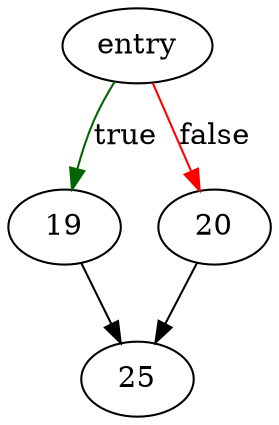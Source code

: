digraph "sqliteDefaultBusyCallback" {
	// Node definitions.
	2 [label=entry];
	19;
	20;
	25;

	// Edge definitions.
	2 -> 19 [
		color=darkgreen
		label=true
	];
	2 -> 20 [
		color=red
		label=false
	];
	19 -> 25;
	20 -> 25;
}